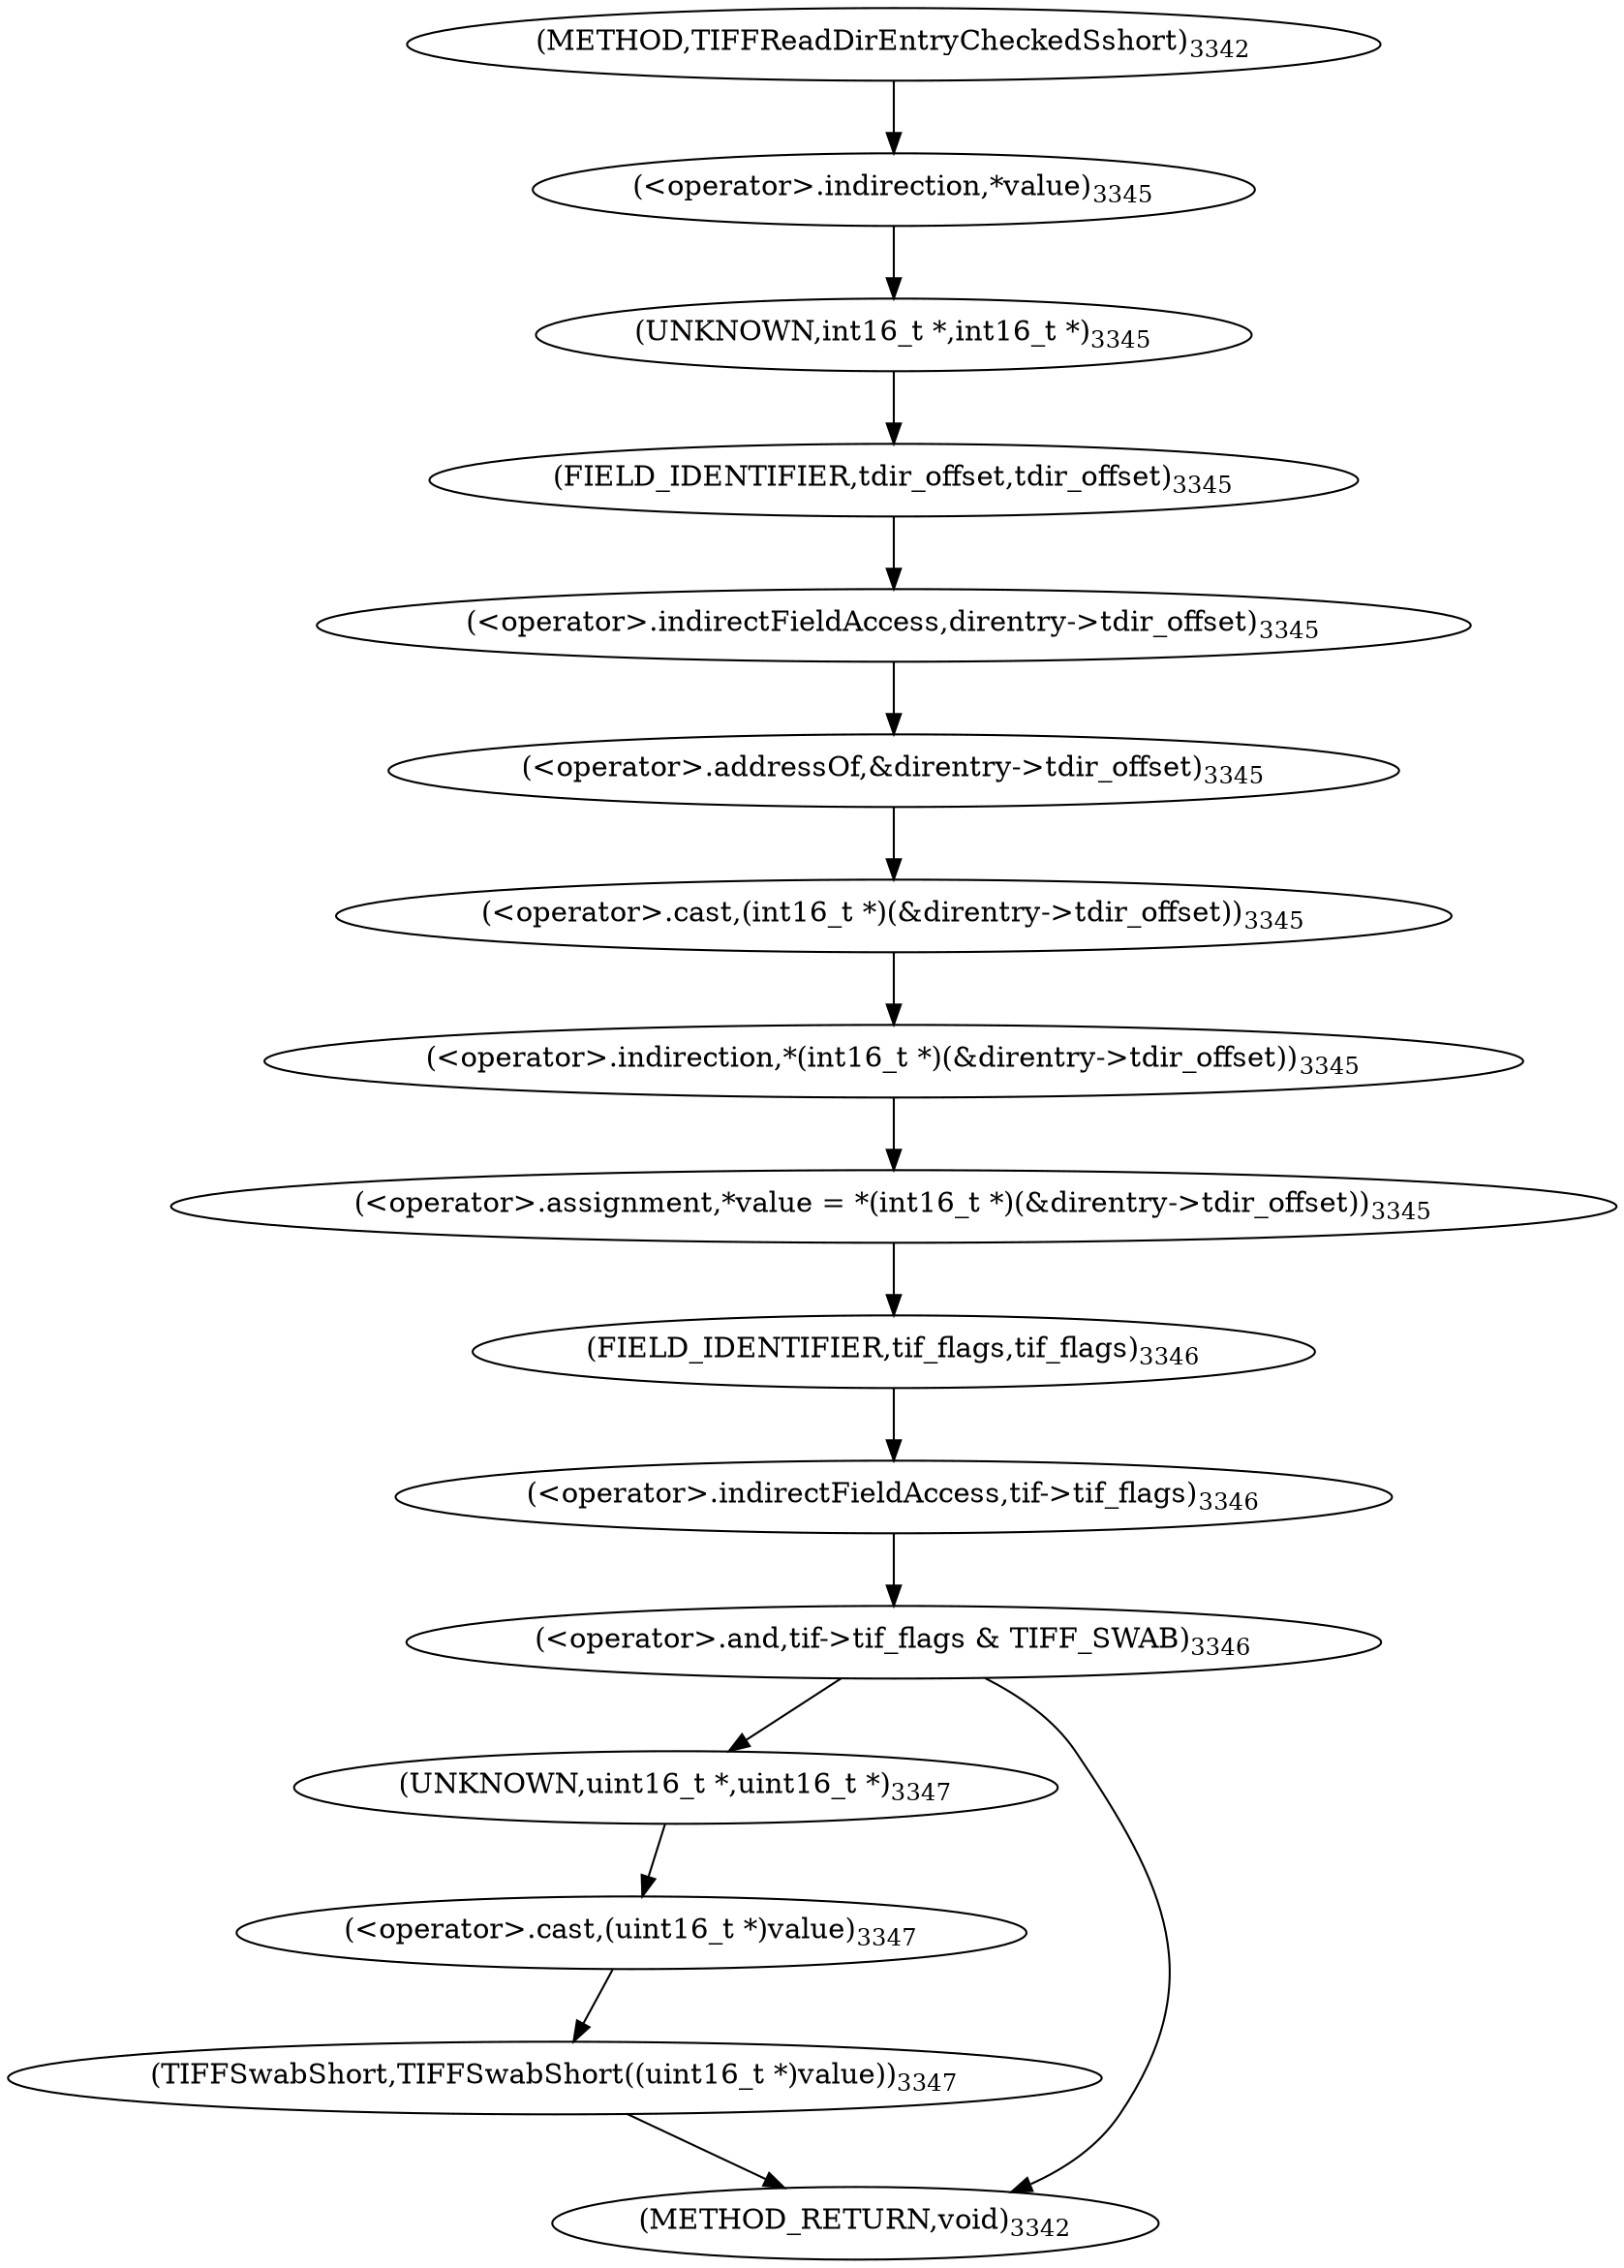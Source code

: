 digraph "TIFFReadDirEntryCheckedSshort" {  
"86685" [label = <(&lt;operator&gt;.assignment,*value = *(int16_t *)(&amp;direntry-&gt;tdir_offset))<SUB>3345</SUB>> ]
"86686" [label = <(&lt;operator&gt;.indirection,*value)<SUB>3345</SUB>> ]
"86688" [label = <(&lt;operator&gt;.indirection,*(int16_t *)(&amp;direntry-&gt;tdir_offset))<SUB>3345</SUB>> ]
"86696" [label = <(&lt;operator&gt;.and,tif-&gt;tif_flags &amp; TIFF_SWAB)<SUB>3346</SUB>> ]
"86689" [label = <(&lt;operator&gt;.cast,(int16_t *)(&amp;direntry-&gt;tdir_offset))<SUB>3345</SUB>> ]
"86697" [label = <(&lt;operator&gt;.indirectFieldAccess,tif-&gt;tif_flags)<SUB>3346</SUB>> ]
"86702" [label = <(TIFFSwabShort,TIFFSwabShort((uint16_t *)value))<SUB>3347</SUB>> ]
"86690" [label = <(UNKNOWN,int16_t *,int16_t *)<SUB>3345</SUB>> ]
"86691" [label = <(&lt;operator&gt;.addressOf,&amp;direntry-&gt;tdir_offset)<SUB>3345</SUB>> ]
"86699" [label = <(FIELD_IDENTIFIER,tif_flags,tif_flags)<SUB>3346</SUB>> ]
"86703" [label = <(&lt;operator&gt;.cast,(uint16_t *)value)<SUB>3347</SUB>> ]
"86692" [label = <(&lt;operator&gt;.indirectFieldAccess,direntry-&gt;tdir_offset)<SUB>3345</SUB>> ]
"86704" [label = <(UNKNOWN,uint16_t *,uint16_t *)<SUB>3347</SUB>> ]
"86694" [label = <(FIELD_IDENTIFIER,tdir_offset,tdir_offset)<SUB>3345</SUB>> ]
"86680" [label = <(METHOD,TIFFReadDirEntryCheckedSshort)<SUB>3342</SUB>> ]
"86706" [label = <(METHOD_RETURN,void)<SUB>3342</SUB>> ]
  "86685" -> "86699" 
  "86686" -> "86690" 
  "86688" -> "86685" 
  "86696" -> "86704" 
  "86696" -> "86706" 
  "86689" -> "86688" 
  "86697" -> "86696" 
  "86702" -> "86706" 
  "86690" -> "86694" 
  "86691" -> "86689" 
  "86699" -> "86697" 
  "86703" -> "86702" 
  "86692" -> "86691" 
  "86704" -> "86703" 
  "86694" -> "86692" 
  "86680" -> "86686" 
}
